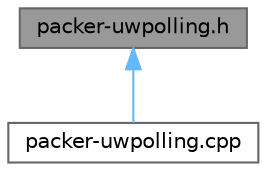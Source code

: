 digraph "packer-uwpolling.h"
{
 // LATEX_PDF_SIZE
  bgcolor="transparent";
  edge [fontname=Helvetica,fontsize=10,labelfontname=Helvetica,labelfontsize=10];
  node [fontname=Helvetica,fontsize=10,shape=box,height=0.2,width=0.4];
  Node1 [id="Node000001",label="packer-uwpolling.h",height=0.2,width=0.4,color="gray40", fillcolor="grey60", style="filled", fontcolor="black",tooltip="Header of the class responsible to map the ns2 packet of Uwpolling into a bit stream,..."];
  Node1 -> Node2 [id="edge1_Node000001_Node000002",dir="back",color="steelblue1",style="solid",tooltip=" "];
  Node2 [id="Node000002",label="packer-uwpolling.cpp",height=0.2,width=0.4,color="grey40", fillcolor="white", style="filled",URL="$packer-uwpolling_8cpp.html",tooltip="Implementation of the class responsible to map the ns2 packet of uwpolling into a bit stream,..."];
}
